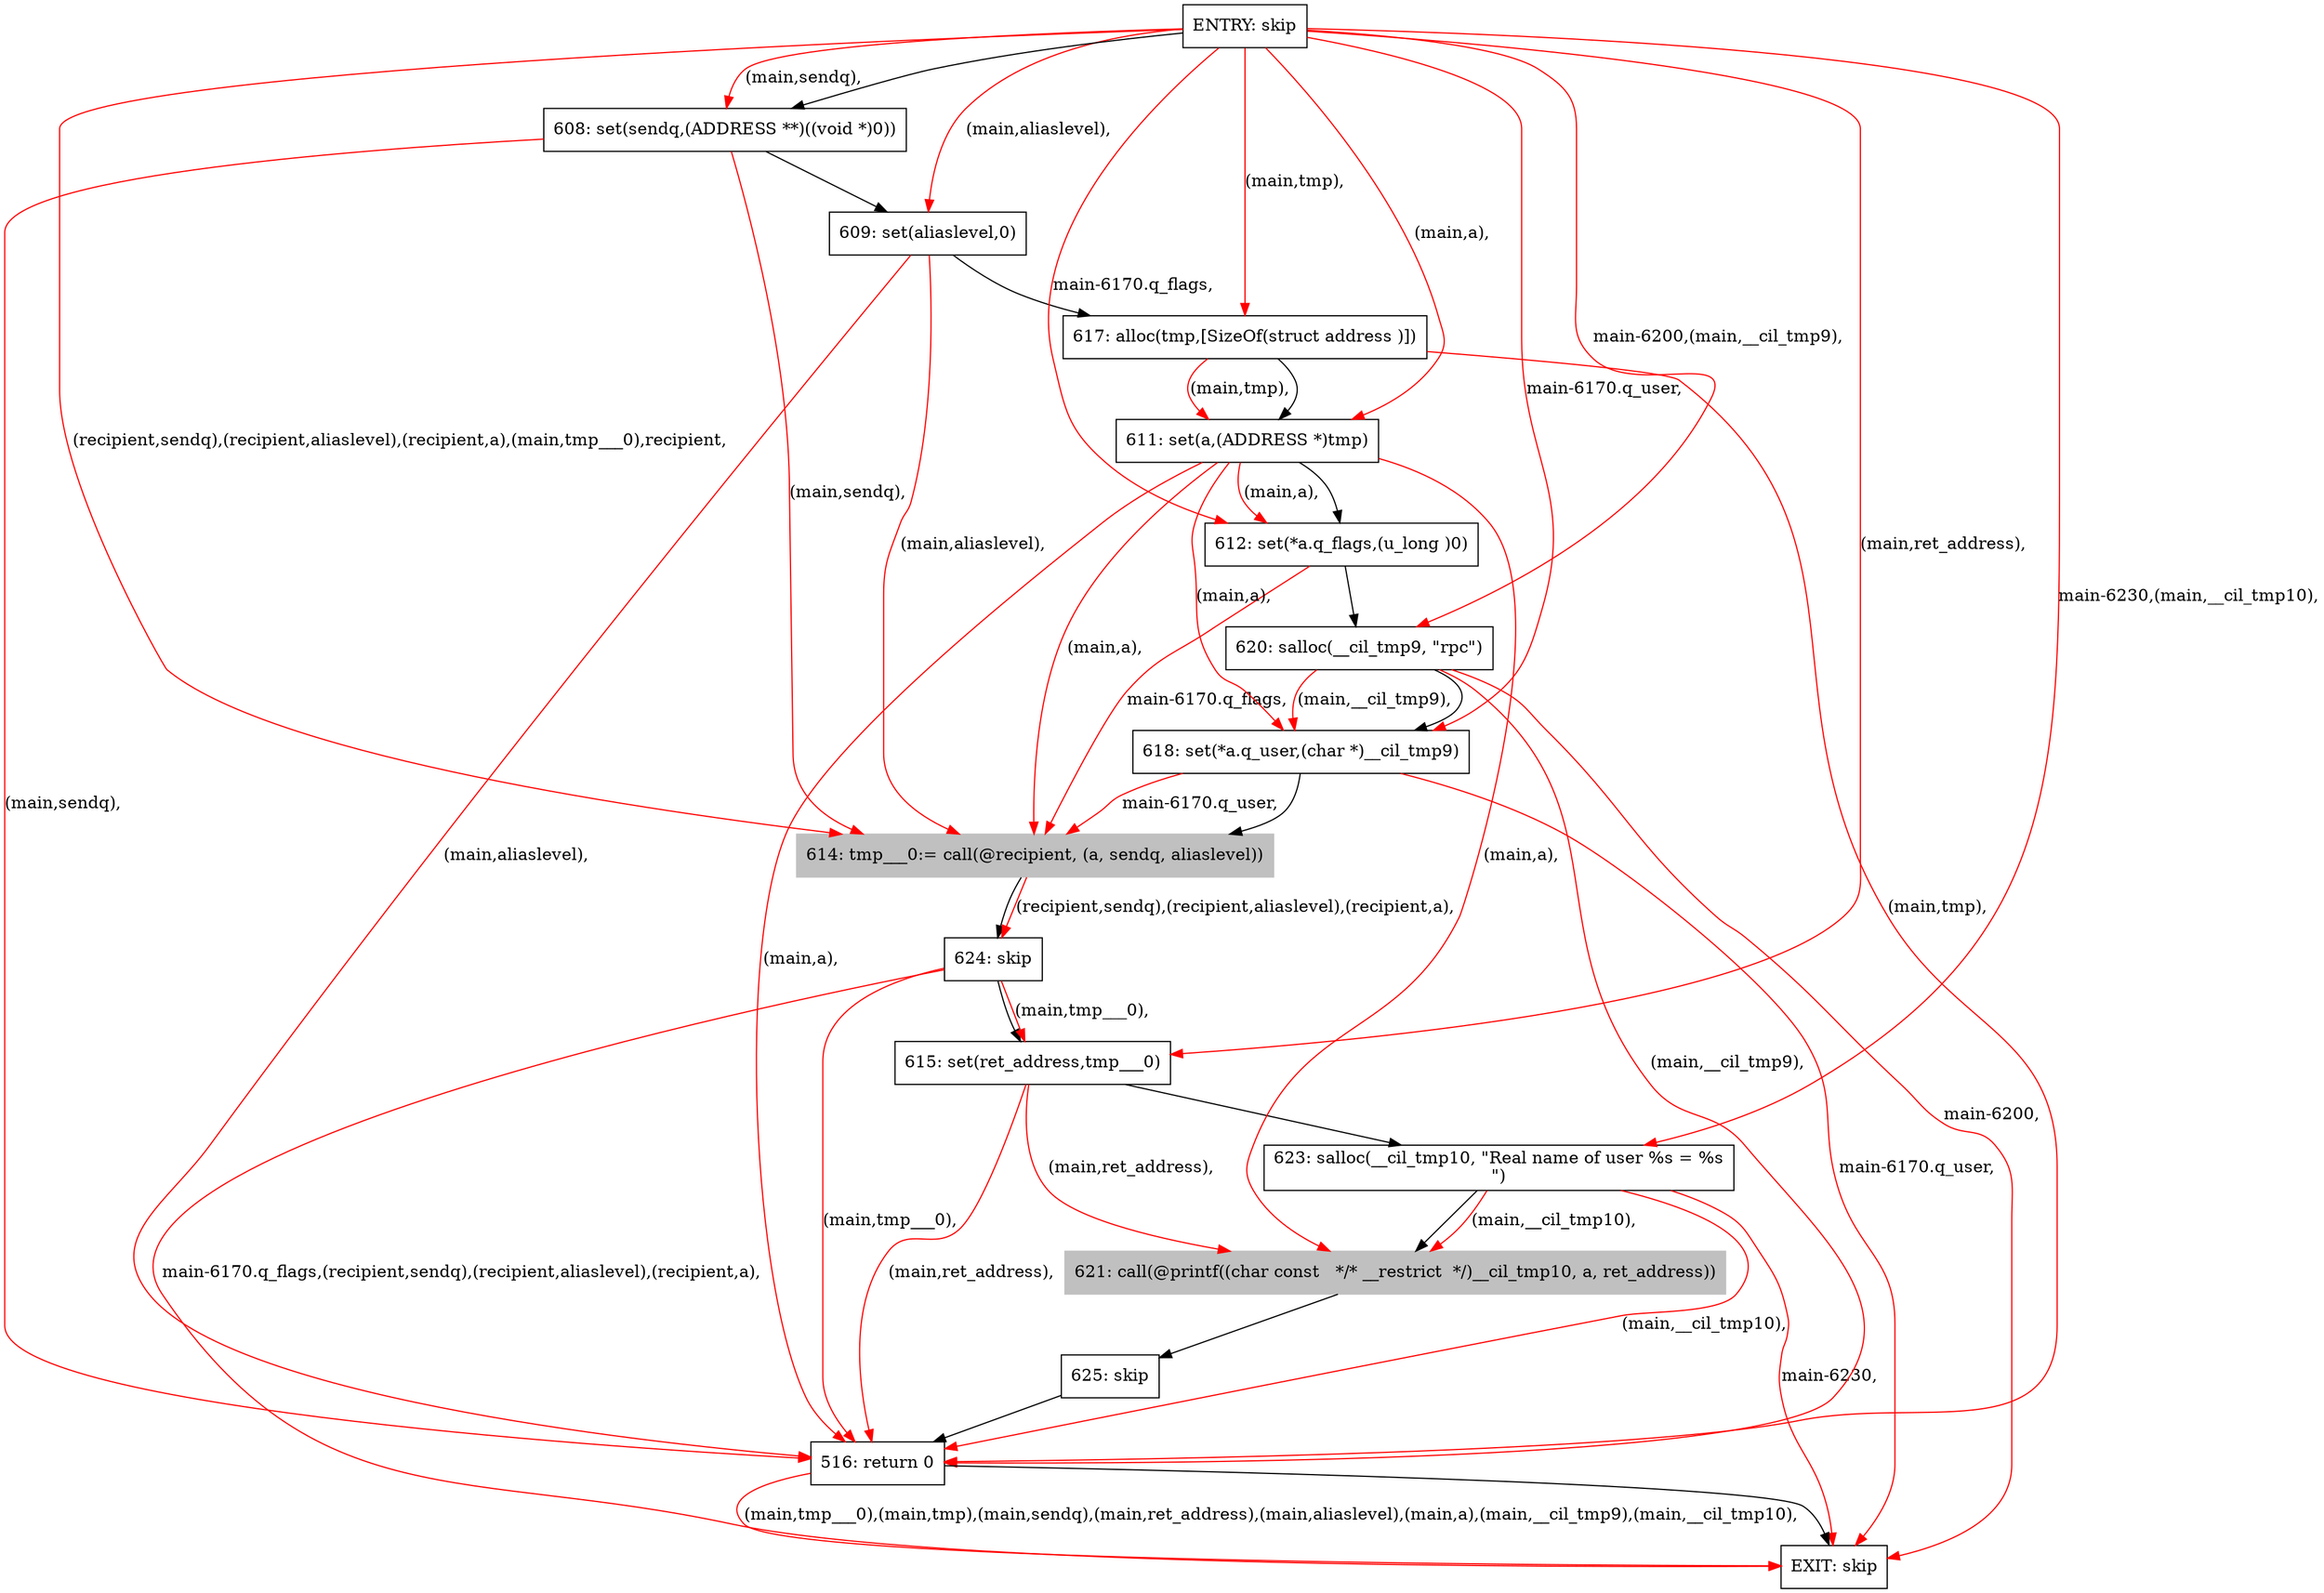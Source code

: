 digraph main {
{
node [shape=box]
625[label="625: skip"]
624[label="624: skip"]
623[label="623: salloc(__cil_tmp10, \"Real name of user %s = %s\n\")"]
621[label="621: call(@printf((char const   */* __restrict  */)__cil_tmp10, a, ret_address))" style=filled color=grey]
620[label="620: salloc(__cil_tmp9, \"rpc\")"]
618[label="618: set(*a.q_user,(char *)__cil_tmp9)"]
617[label="617: alloc(tmp,[SizeOf(struct address )])"]
615[label="615: set(ret_address,tmp___0)"]
614[label="614: tmp___0:= call(@recipient, (a, sendq, aliaslevel))" style=filled color=grey]
612[label="612: set(*a.q_flags,(u_long )0)"]
611[label="611: set(a,(ADDRESS *)tmp)"]
609[label="609: set(aliaslevel,0)"]
608[label="608: set(sendq,(ADDRESS **)((void *)0))"]
516[label="516: return 0"]
EXIT[label="EXIT: skip"]
ENTRY[label="ENTRY: skip"]
}
625 -> 516
624 -> 615
623 -> 621
621 -> 625
620 -> 618
618 -> 614
617 -> 611
615 -> 623
614 -> 624
612 -> 620
611 -> 612
609 -> 617
608 -> 609
516 -> EXIT
ENTRY -> 608
624 -> 615 [label="(main,tmp___0)," color=red]
624 -> 516 [label="(main,tmp___0)," color=red]
624 -> EXIT [label="main-6170.q_flags,(recipient,sendq),(recipient,aliaslevel),(recipient,a)," color=red]
623 -> 621 [label="(main,__cil_tmp10)," color=red]
623 -> 516 [label="(main,__cil_tmp10)," color=red]
623 -> EXIT [label="main-6230," color=red]
620 -> 618 [label="(main,__cil_tmp9)," color=red]
620 -> 516 [label="(main,__cil_tmp9)," color=red]
620 -> EXIT [label="main-6200," color=red]
618 -> 614 [label="main-6170.q_user," color=red]
618 -> EXIT [label="main-6170.q_user," color=red]
617 -> 611 [label="(main,tmp)," color=red]
617 -> 516 [label="(main,tmp)," color=red]
615 -> 621 [label="(main,ret_address)," color=red]
615 -> 516 [label="(main,ret_address)," color=red]
614 -> 624 [label="(recipient,sendq),(recipient,aliaslevel),(recipient,a)," color=red]
612 -> 614 [label="main-6170.q_flags," color=red]
611 -> 621 [label="(main,a)," color=red]
611 -> 618 [label="(main,a)," color=red]
611 -> 614 [label="(main,a)," color=red]
611 -> 612 [label="(main,a)," color=red]
611 -> 516 [label="(main,a)," color=red]
609 -> 614 [label="(main,aliaslevel)," color=red]
609 -> 516 [label="(main,aliaslevel)," color=red]
608 -> 614 [label="(main,sendq)," color=red]
608 -> 516 [label="(main,sendq)," color=red]
516 -> EXIT [label="(main,tmp___0),(main,tmp),(main,sendq),(main,ret_address),(main,aliaslevel),(main,a),(main,__cil_tmp9),(main,__cil_tmp10)," color=red]
ENTRY -> 623 [label="main-6230,(main,__cil_tmp10)," color=red]
ENTRY -> 620 [label="main-6200,(main,__cil_tmp9)," color=red]
ENTRY -> 618 [label="main-6170.q_user," color=red]
ENTRY -> 617 [label="(main,tmp)," color=red]
ENTRY -> 615 [label="(main,ret_address)," color=red]
ENTRY -> 614 [label="(recipient,sendq),(recipient,aliaslevel),(recipient,a),(main,tmp___0),recipient," color=red]
ENTRY -> 612 [label="main-6170.q_flags," color=red]
ENTRY -> 611 [label="(main,a)," color=red]
ENTRY -> 609 [label="(main,aliaslevel)," color=red]
ENTRY -> 608 [label="(main,sendq)," color=red]
}
